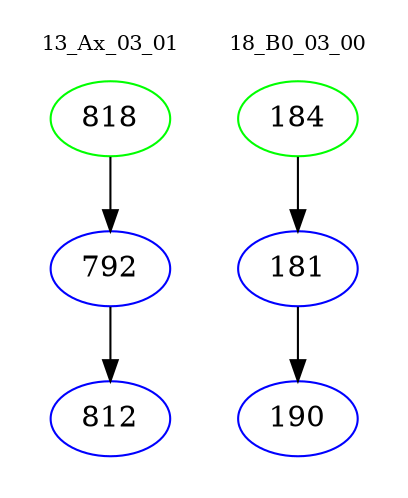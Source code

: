 digraph{
subgraph cluster_0 {
color = white
label = "13_Ax_03_01";
fontsize=10;
T0_818 [label="818", color="green"]
T0_818 -> T0_792 [color="black"]
T0_792 [label="792", color="blue"]
T0_792 -> T0_812 [color="black"]
T0_812 [label="812", color="blue"]
}
subgraph cluster_1 {
color = white
label = "18_B0_03_00";
fontsize=10;
T1_184 [label="184", color="green"]
T1_184 -> T1_181 [color="black"]
T1_181 [label="181", color="blue"]
T1_181 -> T1_190 [color="black"]
T1_190 [label="190", color="blue"]
}
}
